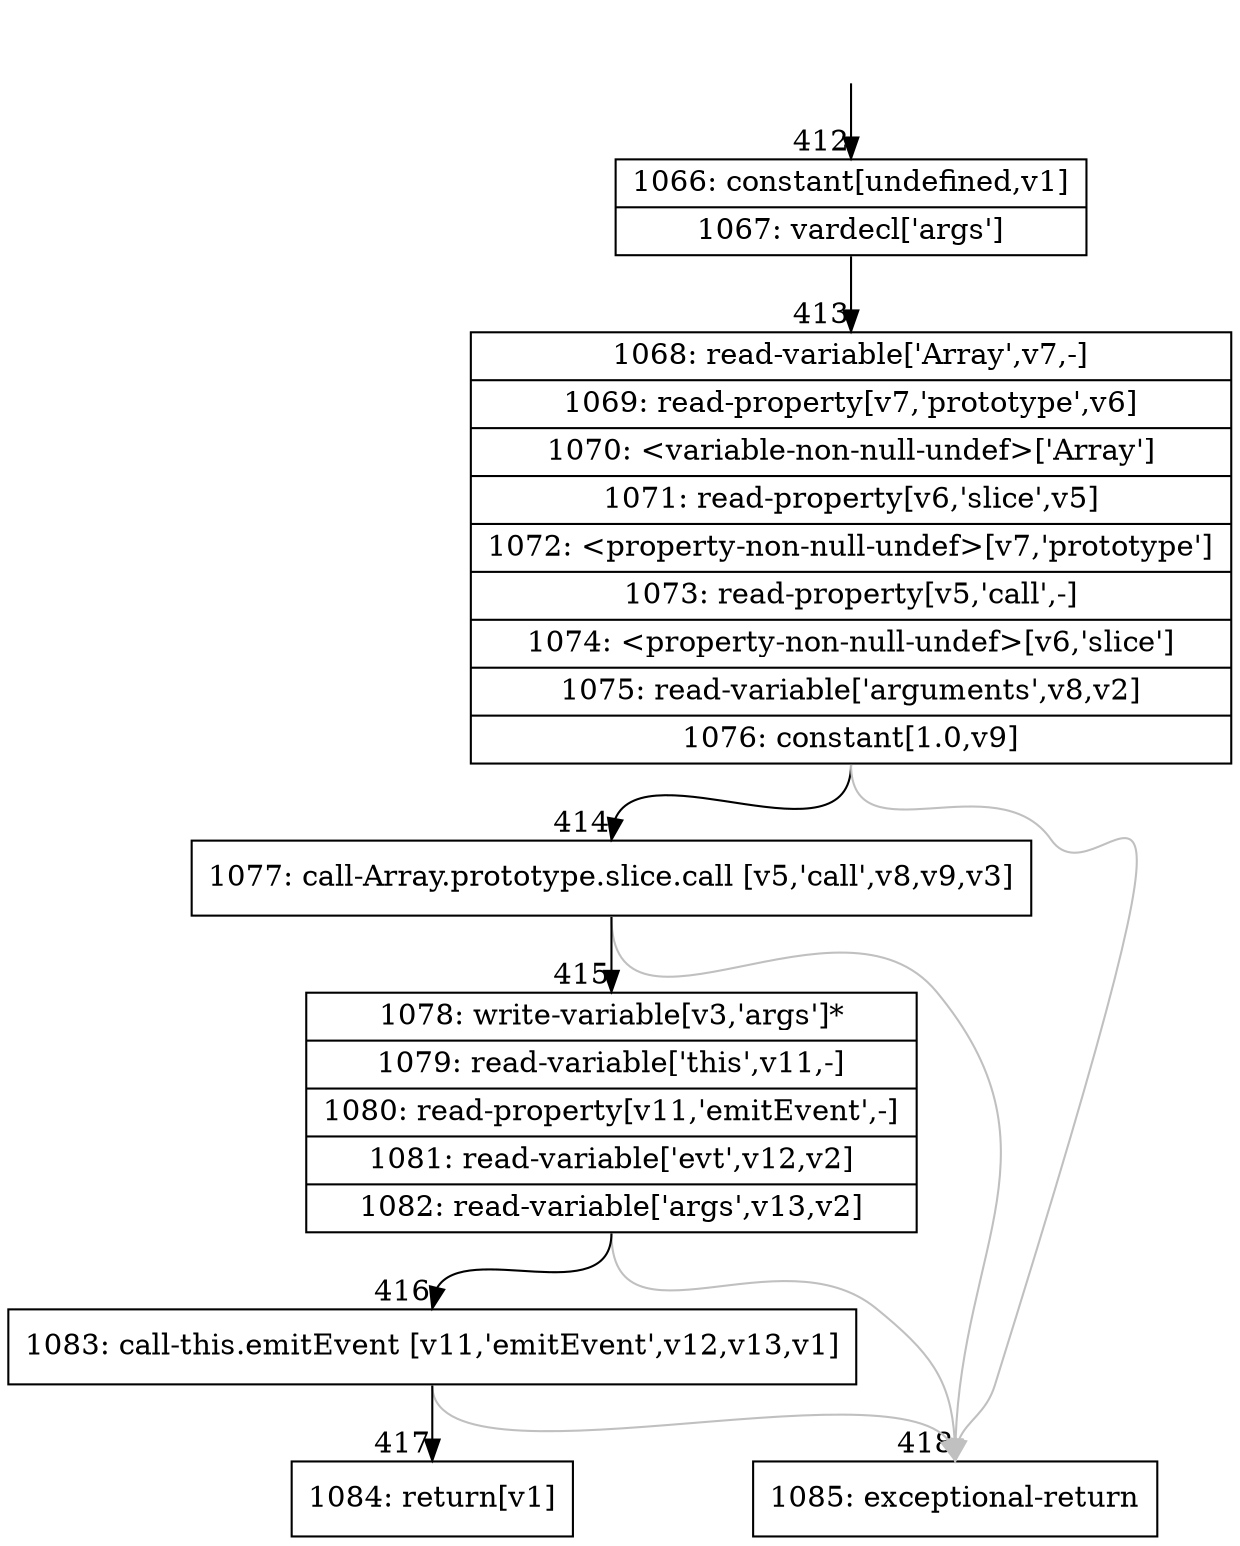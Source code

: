 digraph {
rankdir="TD"
BB_entry39[shape=none,label=""];
BB_entry39 -> BB412 [tailport=s, headport=n, headlabel="    412"]
BB412 [shape=record label="{1066: constant[undefined,v1]|1067: vardecl['args']}" ] 
BB412 -> BB413 [tailport=s, headport=n, headlabel="      413"]
BB413 [shape=record label="{1068: read-variable['Array',v7,-]|1069: read-property[v7,'prototype',v6]|1070: \<variable-non-null-undef\>['Array']|1071: read-property[v6,'slice',v5]|1072: \<property-non-null-undef\>[v7,'prototype']|1073: read-property[v5,'call',-]|1074: \<property-non-null-undef\>[v6,'slice']|1075: read-variable['arguments',v8,v2]|1076: constant[1.0,v9]}" ] 
BB413 -> BB414 [tailport=s, headport=n, headlabel="      414"]
BB413 -> BB418 [tailport=s, headport=n, color=gray, headlabel="      418"]
BB414 [shape=record label="{1077: call-Array.prototype.slice.call [v5,'call',v8,v9,v3]}" ] 
BB414 -> BB415 [tailport=s, headport=n, headlabel="      415"]
BB414 -> BB418 [tailport=s, headport=n, color=gray]
BB415 [shape=record label="{1078: write-variable[v3,'args']*|1079: read-variable['this',v11,-]|1080: read-property[v11,'emitEvent',-]|1081: read-variable['evt',v12,v2]|1082: read-variable['args',v13,v2]}" ] 
BB415 -> BB416 [tailport=s, headport=n, headlabel="      416"]
BB415 -> BB418 [tailport=s, headport=n, color=gray]
BB416 [shape=record label="{1083: call-this.emitEvent [v11,'emitEvent',v12,v13,v1]}" ] 
BB416 -> BB417 [tailport=s, headport=n, headlabel="      417"]
BB416 -> BB418 [tailport=s, headport=n, color=gray]
BB417 [shape=record label="{1084: return[v1]}" ] 
BB418 [shape=record label="{1085: exceptional-return}" ] 
//#$~ 638
}
